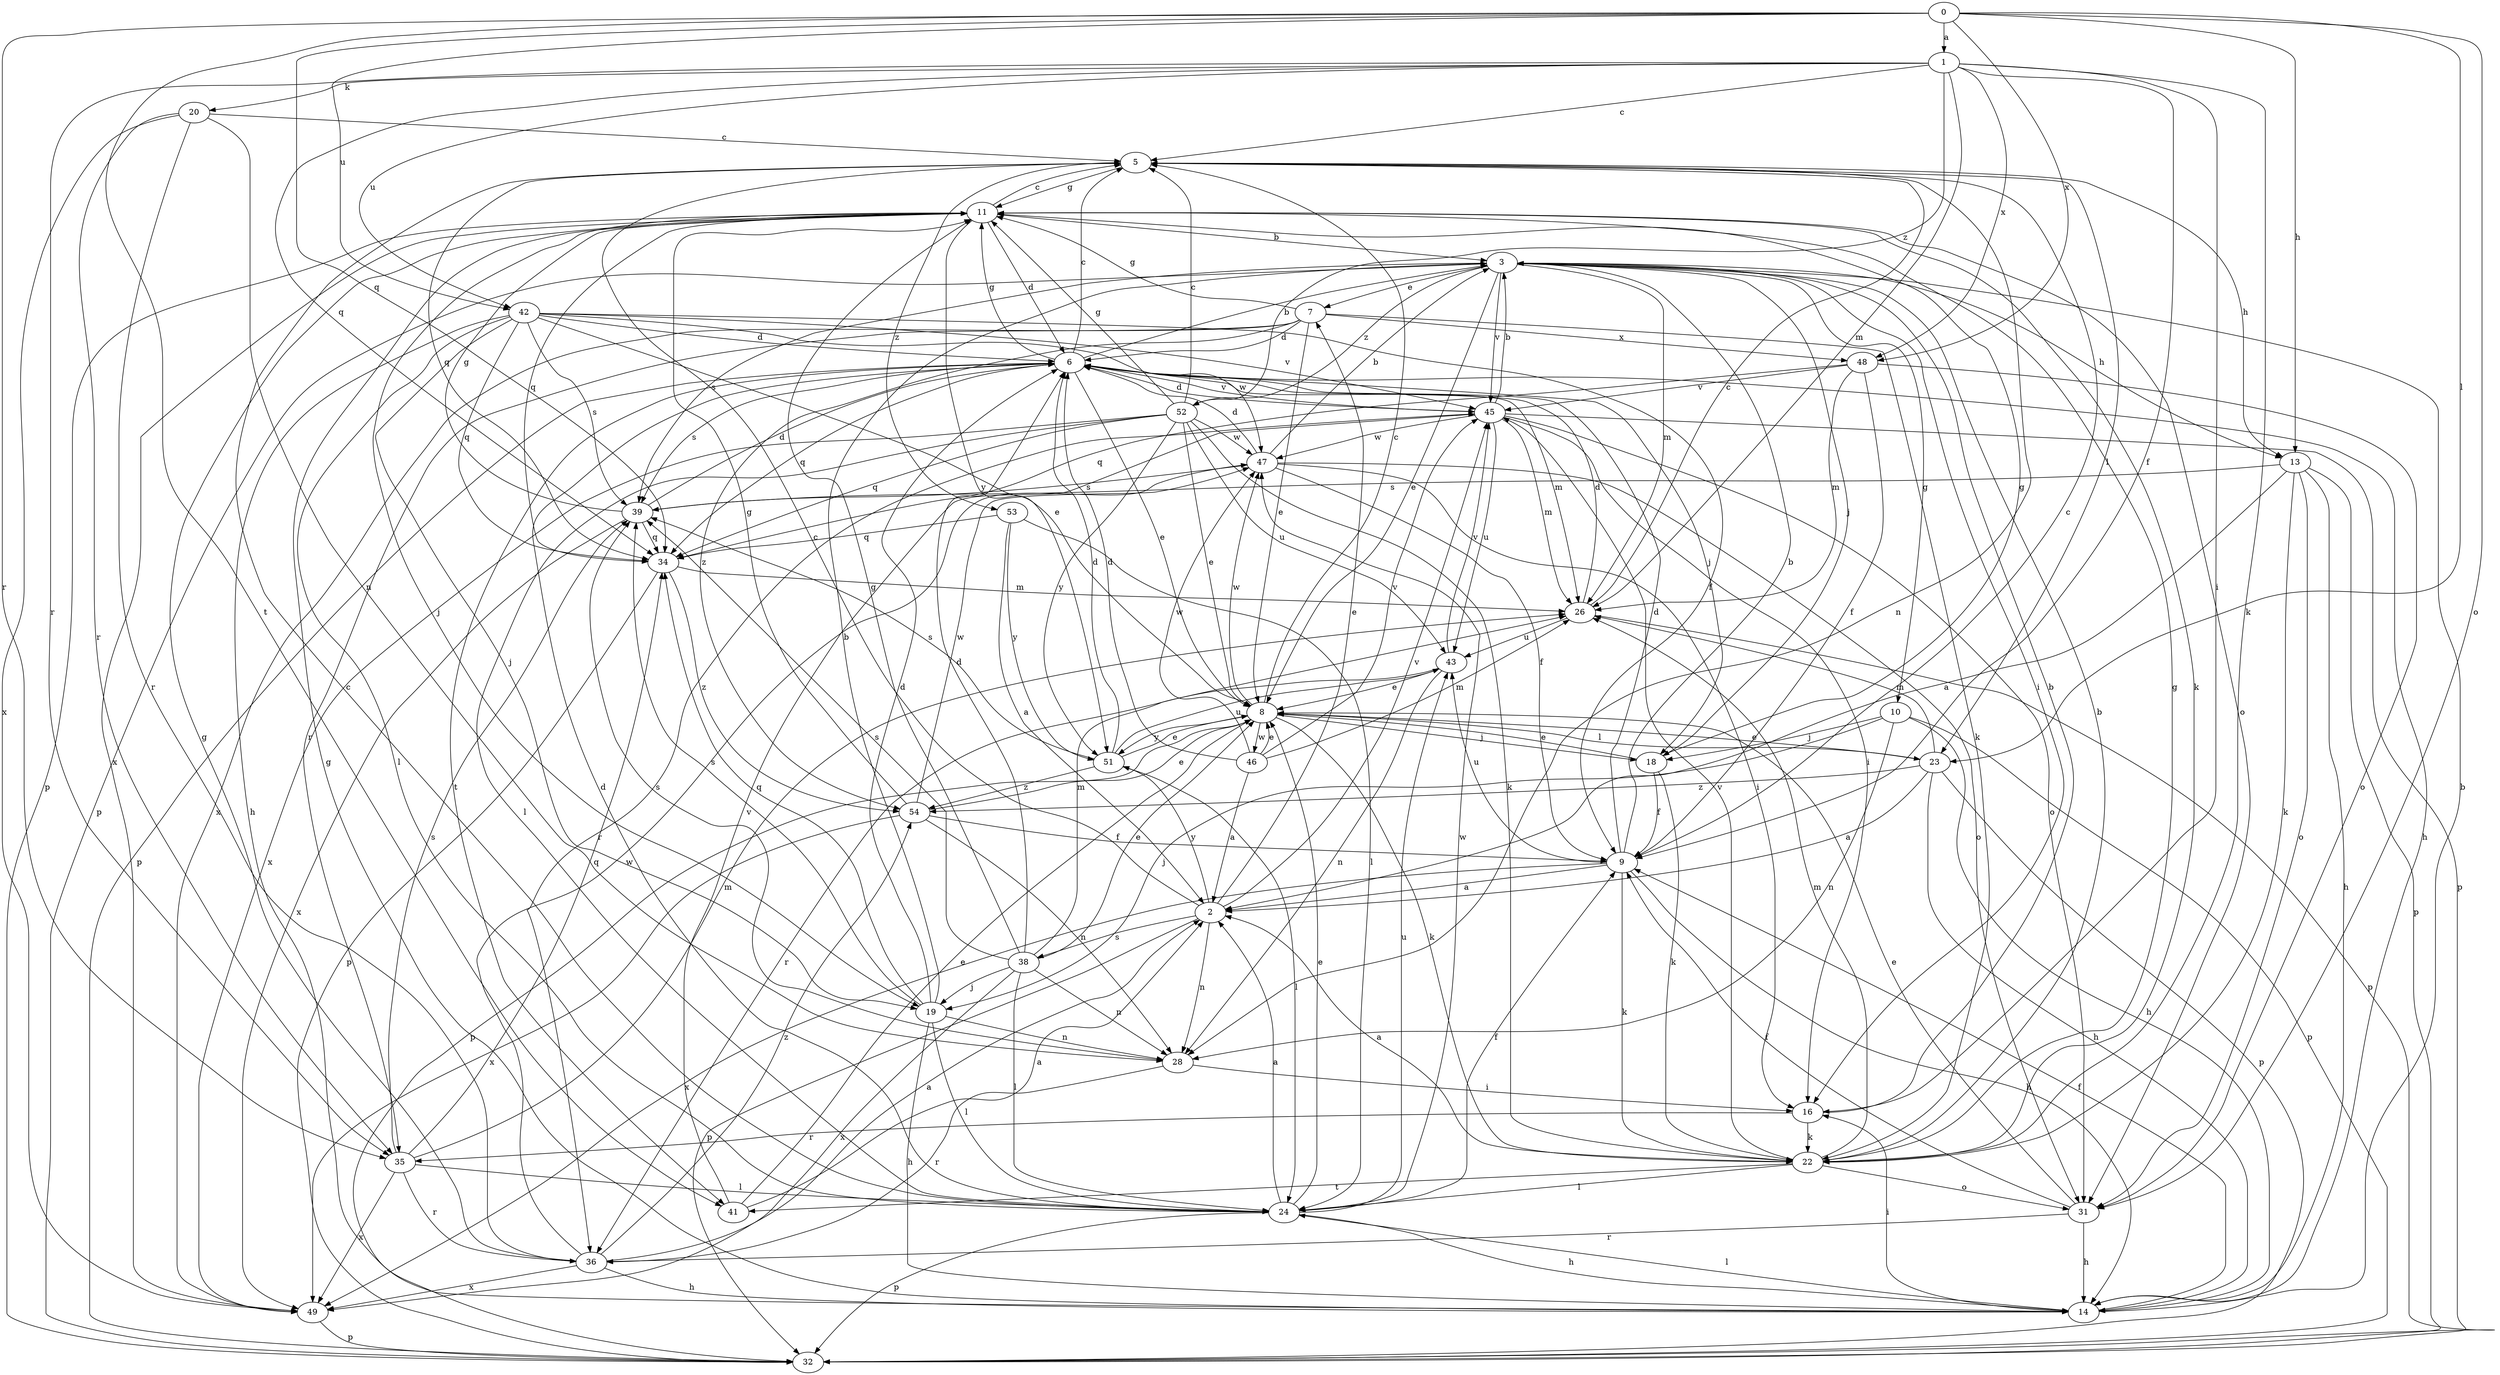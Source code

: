 strict digraph  {
0;
1;
2;
3;
5;
6;
7;
8;
9;
10;
11;
13;
14;
16;
18;
19;
20;
22;
23;
24;
26;
28;
31;
32;
34;
35;
36;
38;
39;
41;
42;
43;
45;
46;
47;
48;
49;
51;
52;
53;
54;
0 -> 1  [label=a];
0 -> 13  [label=h];
0 -> 23  [label=l];
0 -> 31  [label=o];
0 -> 34  [label=q];
0 -> 35  [label=r];
0 -> 41  [label=t];
0 -> 42  [label=u];
0 -> 48  [label=x];
1 -> 5  [label=c];
1 -> 9  [label=f];
1 -> 16  [label=i];
1 -> 20  [label=k];
1 -> 22  [label=k];
1 -> 26  [label=m];
1 -> 34  [label=q];
1 -> 35  [label=r];
1 -> 42  [label=u];
1 -> 48  [label=x];
1 -> 52  [label=z];
2 -> 5  [label=c];
2 -> 7  [label=e];
2 -> 28  [label=n];
2 -> 32  [label=p];
2 -> 38  [label=s];
2 -> 45  [label=v];
2 -> 51  [label=y];
3 -> 7  [label=e];
3 -> 8  [label=e];
3 -> 10  [label=g];
3 -> 13  [label=h];
3 -> 16  [label=i];
3 -> 18  [label=j];
3 -> 26  [label=m];
3 -> 32  [label=p];
3 -> 39  [label=s];
3 -> 45  [label=v];
3 -> 52  [label=z];
5 -> 11  [label=g];
5 -> 13  [label=h];
5 -> 23  [label=l];
5 -> 28  [label=n];
5 -> 34  [label=q];
5 -> 53  [label=z];
6 -> 3  [label=b];
6 -> 5  [label=c];
6 -> 8  [label=e];
6 -> 11  [label=g];
6 -> 14  [label=h];
6 -> 18  [label=j];
6 -> 26  [label=m];
6 -> 32  [label=p];
6 -> 34  [label=q];
6 -> 39  [label=s];
6 -> 41  [label=t];
6 -> 45  [label=v];
7 -> 6  [label=d];
7 -> 8  [label=e];
7 -> 11  [label=g];
7 -> 22  [label=k];
7 -> 35  [label=r];
7 -> 48  [label=x];
7 -> 49  [label=x];
7 -> 54  [label=z];
8 -> 5  [label=c];
8 -> 18  [label=j];
8 -> 22  [label=k];
8 -> 23  [label=l];
8 -> 32  [label=p];
8 -> 46  [label=w];
8 -> 47  [label=w];
8 -> 51  [label=y];
9 -> 2  [label=a];
9 -> 3  [label=b];
9 -> 5  [label=c];
9 -> 6  [label=d];
9 -> 14  [label=h];
9 -> 22  [label=k];
9 -> 43  [label=u];
9 -> 49  [label=x];
10 -> 14  [label=h];
10 -> 18  [label=j];
10 -> 19  [label=j];
10 -> 28  [label=n];
10 -> 32  [label=p];
11 -> 3  [label=b];
11 -> 5  [label=c];
11 -> 6  [label=d];
11 -> 19  [label=j];
11 -> 22  [label=k];
11 -> 31  [label=o];
11 -> 32  [label=p];
11 -> 34  [label=q];
11 -> 49  [label=x];
11 -> 51  [label=y];
13 -> 2  [label=a];
13 -> 14  [label=h];
13 -> 22  [label=k];
13 -> 31  [label=o];
13 -> 32  [label=p];
13 -> 39  [label=s];
14 -> 3  [label=b];
14 -> 9  [label=f];
14 -> 11  [label=g];
14 -> 16  [label=i];
14 -> 24  [label=l];
16 -> 3  [label=b];
16 -> 22  [label=k];
16 -> 35  [label=r];
18 -> 8  [label=e];
18 -> 9  [label=f];
18 -> 11  [label=g];
18 -> 22  [label=k];
19 -> 3  [label=b];
19 -> 6  [label=d];
19 -> 14  [label=h];
19 -> 24  [label=l];
19 -> 28  [label=n];
19 -> 34  [label=q];
19 -> 39  [label=s];
20 -> 5  [label=c];
20 -> 28  [label=n];
20 -> 35  [label=r];
20 -> 36  [label=r];
20 -> 49  [label=x];
22 -> 2  [label=a];
22 -> 3  [label=b];
22 -> 11  [label=g];
22 -> 24  [label=l];
22 -> 26  [label=m];
22 -> 31  [label=o];
22 -> 41  [label=t];
22 -> 45  [label=v];
23 -> 2  [label=a];
23 -> 8  [label=e];
23 -> 14  [label=h];
23 -> 26  [label=m];
23 -> 32  [label=p];
23 -> 54  [label=z];
24 -> 2  [label=a];
24 -> 5  [label=c];
24 -> 6  [label=d];
24 -> 8  [label=e];
24 -> 9  [label=f];
24 -> 14  [label=h];
24 -> 32  [label=p];
24 -> 43  [label=u];
24 -> 47  [label=w];
26 -> 5  [label=c];
26 -> 6  [label=d];
26 -> 32  [label=p];
26 -> 43  [label=u];
28 -> 16  [label=i];
28 -> 36  [label=r];
28 -> 39  [label=s];
31 -> 8  [label=e];
31 -> 9  [label=f];
31 -> 14  [label=h];
31 -> 36  [label=r];
34 -> 26  [label=m];
34 -> 32  [label=p];
34 -> 54  [label=z];
35 -> 24  [label=l];
35 -> 26  [label=m];
35 -> 34  [label=q];
35 -> 36  [label=r];
35 -> 39  [label=s];
35 -> 49  [label=x];
36 -> 2  [label=a];
36 -> 11  [label=g];
36 -> 14  [label=h];
36 -> 47  [label=w];
36 -> 49  [label=x];
36 -> 54  [label=z];
38 -> 6  [label=d];
38 -> 8  [label=e];
38 -> 11  [label=g];
38 -> 19  [label=j];
38 -> 24  [label=l];
38 -> 26  [label=m];
38 -> 28  [label=n];
38 -> 39  [label=s];
38 -> 49  [label=x];
39 -> 6  [label=d];
39 -> 11  [label=g];
39 -> 34  [label=q];
39 -> 49  [label=x];
41 -> 2  [label=a];
41 -> 8  [label=e];
41 -> 45  [label=v];
42 -> 6  [label=d];
42 -> 8  [label=e];
42 -> 9  [label=f];
42 -> 14  [label=h];
42 -> 19  [label=j];
42 -> 24  [label=l];
42 -> 34  [label=q];
42 -> 39  [label=s];
42 -> 45  [label=v];
42 -> 47  [label=w];
43 -> 8  [label=e];
43 -> 28  [label=n];
43 -> 36  [label=r];
43 -> 45  [label=v];
45 -> 3  [label=b];
45 -> 6  [label=d];
45 -> 16  [label=i];
45 -> 26  [label=m];
45 -> 31  [label=o];
45 -> 32  [label=p];
45 -> 36  [label=r];
45 -> 43  [label=u];
45 -> 47  [label=w];
46 -> 2  [label=a];
46 -> 6  [label=d];
46 -> 8  [label=e];
46 -> 26  [label=m];
46 -> 45  [label=v];
46 -> 47  [label=w];
47 -> 3  [label=b];
47 -> 6  [label=d];
47 -> 9  [label=f];
47 -> 16  [label=i];
47 -> 31  [label=o];
47 -> 39  [label=s];
48 -> 9  [label=f];
48 -> 26  [label=m];
48 -> 31  [label=o];
48 -> 34  [label=q];
48 -> 45  [label=v];
49 -> 32  [label=p];
51 -> 6  [label=d];
51 -> 8  [label=e];
51 -> 24  [label=l];
51 -> 39  [label=s];
51 -> 43  [label=u];
51 -> 54  [label=z];
52 -> 5  [label=c];
52 -> 8  [label=e];
52 -> 11  [label=g];
52 -> 22  [label=k];
52 -> 24  [label=l];
52 -> 34  [label=q];
52 -> 43  [label=u];
52 -> 47  [label=w];
52 -> 49  [label=x];
52 -> 51  [label=y];
53 -> 2  [label=a];
53 -> 24  [label=l];
53 -> 34  [label=q];
53 -> 51  [label=y];
54 -> 8  [label=e];
54 -> 9  [label=f];
54 -> 11  [label=g];
54 -> 28  [label=n];
54 -> 47  [label=w];
54 -> 49  [label=x];
}
